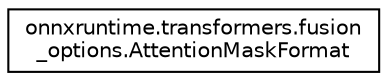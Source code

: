 digraph "Graphical Class Hierarchy"
{
 // LATEX_PDF_SIZE
  edge [fontname="Helvetica",fontsize="10",labelfontname="Helvetica",labelfontsize="10"];
  node [fontname="Helvetica",fontsize="10",shape=record];
  rankdir="LR";
  Node0 [label="onnxruntime.transformers.fusion\l_options.AttentionMaskFormat",height=0.2,width=0.4,color="black", fillcolor="white", style="filled",URL="$classonnxruntime_1_1transformers_1_1fusion__options_1_1AttentionMaskFormat.html",tooltip=" "];
}
